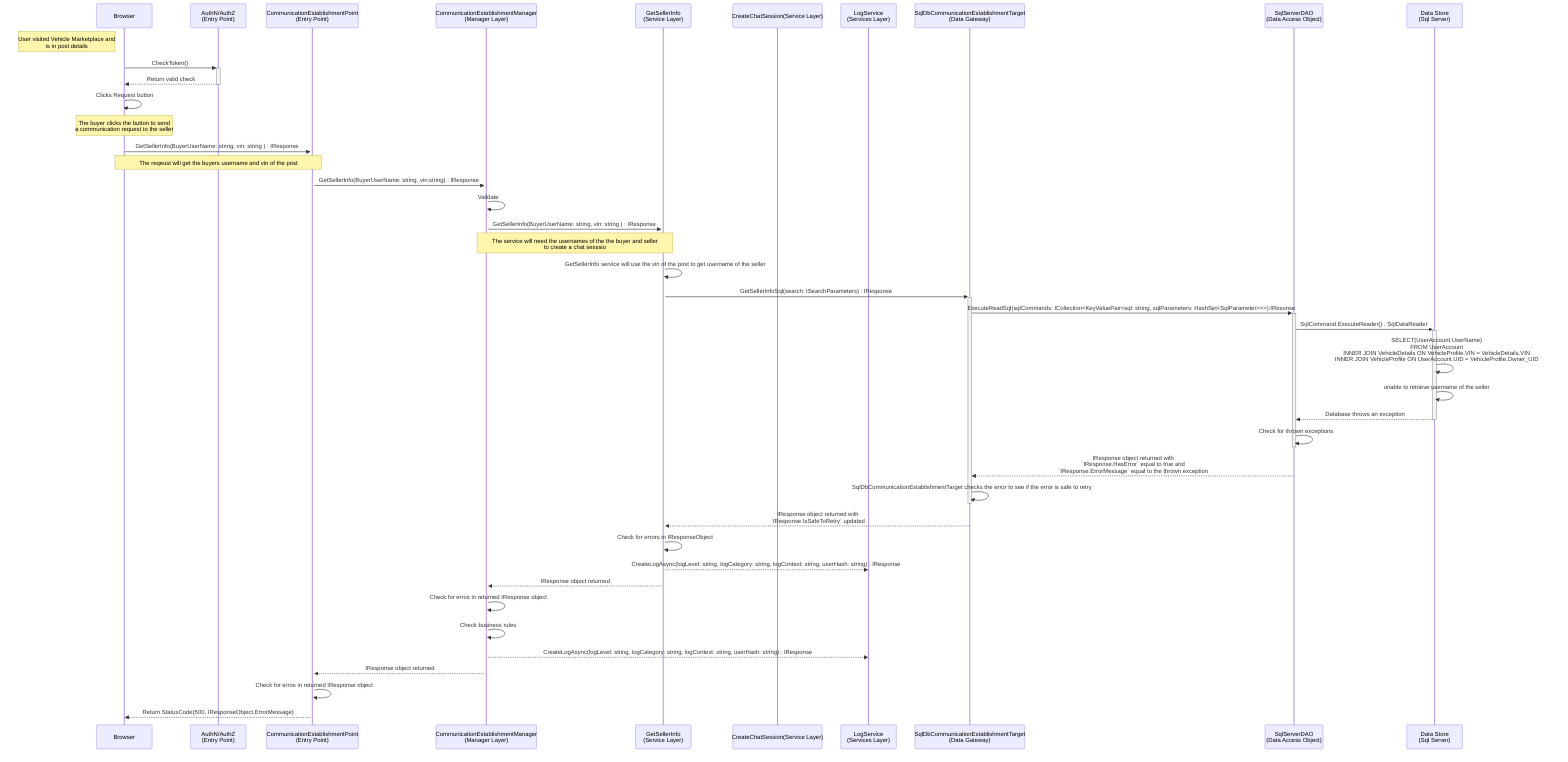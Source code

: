sequenceDiagram
participant u as Browser
participant az as AuthN/AuthZ<br>(Entry Point)
participant e as CommunicationEstablishmentPoint<br>(Entry Point)
participant m as CommunicationEstablishmentManager<br>(Manager Layer)
participant s as GetSellerInfo<br>(Service Layer)
participant cs as CreateChatSession(Service Layer)
participant ll as LogService<br>(Services Layer)
participant dt as SqlDbCommunicationEstablishmentTarget<br>(Data Gateway)
participant da as SqlServerDAO<br>(Data Access Object)
participant ds as Data Store<br>(Sql Server)

Note Left of u: User visited Vehicle Marketplace and <br> is in post details
u->>+az: CheckToken() 
az-->>-u: Return valid check

u->>u: Clicks Request button
Note over u: The buyer clicks the button to send <br> a communication request to the seller

u->>+e: GetSellerInfo(BuyerUserName: string, vin: string ) : IResponse
Note over u,e: The reqeust will get the buyers username and vin of the post 

e->>+m: GetSellerInfo(BuyerUserName: string, vin:string) : IResponse
m->>m: Validate

m->>+s: GetSellerInfo(BuyerUserName: string, vin: string ) : IResponse
Note over m,s: The service will need the usernames of the the buyer and seller <br> to create a chat sesssio
s->>s: GetSellerInfo service will use the vin of the post to get username of the seller

s->>+dt: GetSellerInfoSql(search: ISearchParameters) : IResponse

dt->>+da: ExecuteReadSql(sqlCommands: ICollection<KeyValuePair<sql: string, sqlParameters: HashSet<SqlParameter>>>):IResonse

da->>+ds: SqlCommand.ExecuteReader() : SqlDataReader

ds->>ds: SELECT(UserAccount.UserName)<br> FROM UserAccount <br> INNER JOIN VehicleDetails ON VehicleProfile.VIN = VehicleDetails.VIN <br> INNER JOIN VehicleProfile ON UserAccount.UID = VehicleProfile.Owner_UID
ds->>ds: unable to retrieve username of the seller

ds -->>-da: Database throws an exception

da->>-da:Check for thrown exceptions

da-->>dt:IResponse object returned with <br> `IResponse.HasError` equal to true and <br>`IResponse.ErrorMessage` equal to the thrown exception

dt->>-dt:SqlDbCommunicationEstablishmentTarget checks the error to see if the error is safe to retry

dt-->>s:IResponse object returned with<br>`IResponse.IsSafeToRetry` updated

s->>s:Check for errors in IResponseObject

s-->>ll: CreateLogAsync(logLevel: string, logCategory: string, logContext: string, userHash: string) : IResponse

s-->>m: IResponse object returned

m->>m: Check for erros in returned IResponse object

m->>m: Check business rules

m-->>ll:CreateLogAsync(logLevel: string, logCategory: string, logContext: string, userHash: string) : IResponse

m-->>e: IResponse object returned

e->>e: Check for erros in returned IResponse object

e-->>u:Return StatusCode(500, IResponseObject.ErrorMessage)